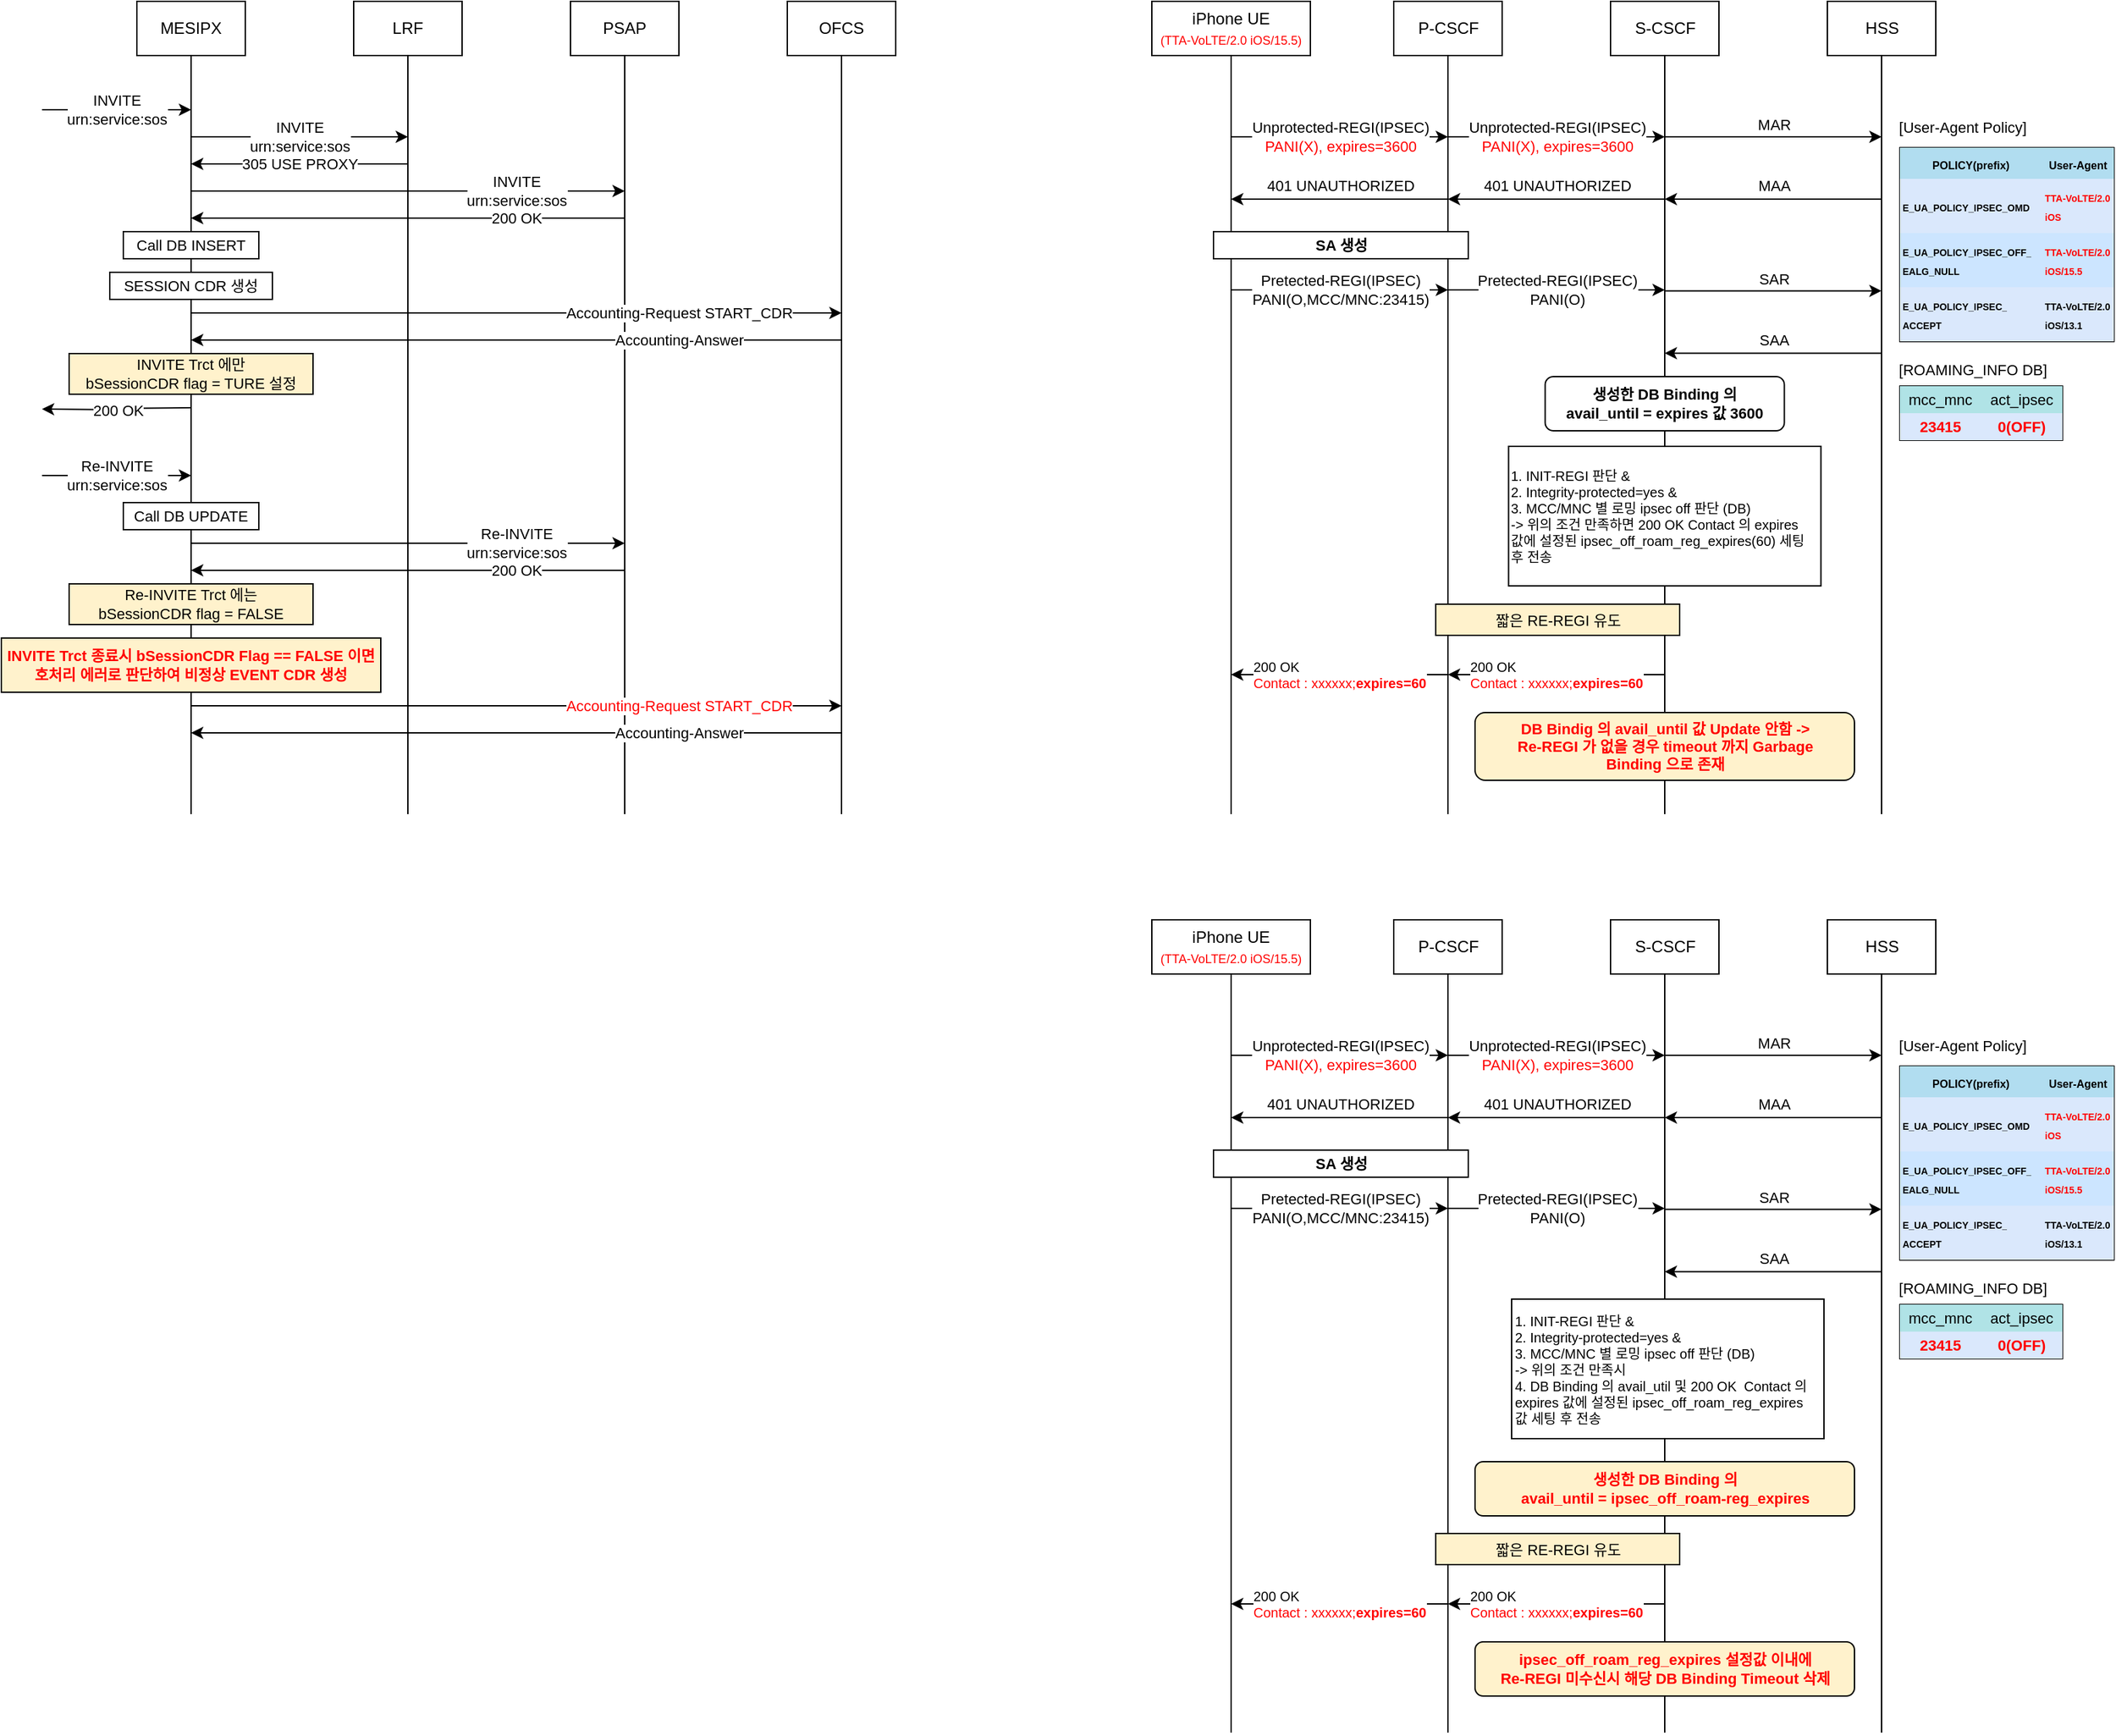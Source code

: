 <mxfile version="24.8.4">
  <diagram name="페이지-1" id="HsaKV4gtXQu6MExX4XXO">
    <mxGraphModel dx="1338" dy="714" grid="0" gridSize="10" guides="1" tooltips="1" connect="1" arrows="1" fold="1" page="1" pageScale="1" pageWidth="827" pageHeight="1169" math="0" shadow="0">
      <root>
        <mxCell id="0" />
        <mxCell id="1" parent="0" />
        <mxCell id="0cJVXcnjKd404yUIvlML-6" style="edgeStyle=orthogonalEdgeStyle;rounded=0;orthogonalLoop=1;jettySize=auto;html=1;exitX=0.5;exitY=1;exitDx=0;exitDy=0;endArrow=none;endFill=0;" parent="1" source="0cJVXcnjKd404yUIvlML-1" edge="1">
          <mxGeometry relative="1" as="geometry">
            <mxPoint x="180" y="680" as="targetPoint" />
          </mxGeometry>
        </mxCell>
        <mxCell id="0cJVXcnjKd404yUIvlML-1" value="MESIPX" style="rounded=0;whiteSpace=wrap;html=1;" parent="1" vertex="1">
          <mxGeometry x="140" y="80" width="80" height="40" as="geometry" />
        </mxCell>
        <mxCell id="0cJVXcnjKd404yUIvlML-2" value="LRF" style="rounded=0;whiteSpace=wrap;html=1;" parent="1" vertex="1">
          <mxGeometry x="300" y="80" width="80" height="40" as="geometry" />
        </mxCell>
        <mxCell id="0cJVXcnjKd404yUIvlML-3" value="PSAP" style="rounded=0;whiteSpace=wrap;html=1;" parent="1" vertex="1">
          <mxGeometry x="460" y="80" width="80" height="40" as="geometry" />
        </mxCell>
        <mxCell id="0cJVXcnjKd404yUIvlML-5" value="OFCS" style="rounded=0;whiteSpace=wrap;html=1;" parent="1" vertex="1">
          <mxGeometry x="620" y="80" width="80" height="40" as="geometry" />
        </mxCell>
        <mxCell id="0cJVXcnjKd404yUIvlML-7" style="edgeStyle=orthogonalEdgeStyle;rounded=0;orthogonalLoop=1;jettySize=auto;html=1;endArrow=none;endFill=0;exitX=0.5;exitY=1;exitDx=0;exitDy=0;" parent="1" source="0cJVXcnjKd404yUIvlML-2" edge="1">
          <mxGeometry relative="1" as="geometry">
            <mxPoint x="340" y="680" as="targetPoint" />
            <mxPoint x="330" y="200" as="sourcePoint" />
          </mxGeometry>
        </mxCell>
        <mxCell id="0cJVXcnjKd404yUIvlML-8" style="edgeStyle=orthogonalEdgeStyle;rounded=0;orthogonalLoop=1;jettySize=auto;html=1;endArrow=none;endFill=0;exitX=0.5;exitY=1;exitDx=0;exitDy=0;" parent="1" source="0cJVXcnjKd404yUIvlML-3" edge="1">
          <mxGeometry relative="1" as="geometry">
            <mxPoint x="500" y="680" as="targetPoint" />
            <mxPoint x="500" y="150" as="sourcePoint" />
          </mxGeometry>
        </mxCell>
        <mxCell id="0cJVXcnjKd404yUIvlML-9" style="edgeStyle=orthogonalEdgeStyle;rounded=0;orthogonalLoop=1;jettySize=auto;html=1;endArrow=none;endFill=0;exitX=0.5;exitY=1;exitDx=0;exitDy=0;" parent="1" source="0cJVXcnjKd404yUIvlML-5" edge="1">
          <mxGeometry relative="1" as="geometry">
            <mxPoint x="660" y="680" as="targetPoint" />
            <mxPoint x="650" y="180" as="sourcePoint" />
          </mxGeometry>
        </mxCell>
        <mxCell id="0cJVXcnjKd404yUIvlML-10" value="INVITE&lt;div&gt;urn:service:sos&lt;/div&gt;" style="endArrow=classic;html=1;rounded=0;strokeColor=default;align=center;verticalAlign=middle;fontFamily=Helvetica;fontSize=11;fontColor=default;labelBackgroundColor=default;edgeStyle=orthogonalEdgeStyle;" parent="1" edge="1">
          <mxGeometry width="50" height="50" relative="1" as="geometry">
            <mxPoint x="70" y="160" as="sourcePoint" />
            <mxPoint x="180" y="160" as="targetPoint" />
          </mxGeometry>
        </mxCell>
        <mxCell id="0cJVXcnjKd404yUIvlML-11" value="INVITE&lt;div&gt;urn:service:sos&lt;/div&gt;" style="endArrow=classic;html=1;rounded=0;strokeColor=default;align=center;verticalAlign=middle;fontFamily=Helvetica;fontSize=11;fontColor=default;labelBackgroundColor=default;edgeStyle=orthogonalEdgeStyle;" parent="1" edge="1">
          <mxGeometry width="50" height="50" relative="1" as="geometry">
            <mxPoint x="180" y="180" as="sourcePoint" />
            <mxPoint x="340" y="180" as="targetPoint" />
          </mxGeometry>
        </mxCell>
        <mxCell id="0cJVXcnjKd404yUIvlML-12" value="305 USE PROXY" style="endArrow=classic;html=1;rounded=0;strokeColor=default;align=center;verticalAlign=middle;fontFamily=Helvetica;fontSize=11;fontColor=default;labelBackgroundColor=default;edgeStyle=orthogonalEdgeStyle;" parent="1" edge="1">
          <mxGeometry width="50" height="50" relative="1" as="geometry">
            <mxPoint x="340" y="200" as="sourcePoint" />
            <mxPoint x="180" y="200" as="targetPoint" />
          </mxGeometry>
        </mxCell>
        <mxCell id="0cJVXcnjKd404yUIvlML-13" value="INVITE&lt;div&gt;urn:service:sos&lt;/div&gt;" style="endArrow=classic;html=1;rounded=0;strokeColor=default;align=center;verticalAlign=middle;fontFamily=Helvetica;fontSize=11;fontColor=default;labelBackgroundColor=default;edgeStyle=orthogonalEdgeStyle;" parent="1" edge="1">
          <mxGeometry x="0.5" width="50" height="50" relative="1" as="geometry">
            <mxPoint x="180" y="220" as="sourcePoint" />
            <mxPoint x="500" y="220" as="targetPoint" />
            <mxPoint as="offset" />
          </mxGeometry>
        </mxCell>
        <mxCell id="0cJVXcnjKd404yUIvlML-14" value="200 OK" style="endArrow=classic;html=1;rounded=0;strokeColor=default;align=center;verticalAlign=middle;fontFamily=Helvetica;fontSize=11;fontColor=default;labelBackgroundColor=default;edgeStyle=orthogonalEdgeStyle;" parent="1" edge="1">
          <mxGeometry x="-0.5" width="50" height="50" relative="1" as="geometry">
            <mxPoint x="500" y="240" as="sourcePoint" />
            <mxPoint x="180" y="240" as="targetPoint" />
            <mxPoint as="offset" />
          </mxGeometry>
        </mxCell>
        <mxCell id="0cJVXcnjKd404yUIvlML-15" value="Call DB INSERT" style="rounded=0;whiteSpace=wrap;html=1;fontFamily=Helvetica;fontSize=11;fontColor=default;labelBackgroundColor=default;" parent="1" vertex="1">
          <mxGeometry x="130" y="250" width="100" height="20" as="geometry" />
        </mxCell>
        <mxCell id="0cJVXcnjKd404yUIvlML-16" value="SESSION CDR 생성" style="rounded=0;whiteSpace=wrap;html=1;fontFamily=Helvetica;fontSize=11;fontColor=default;labelBackgroundColor=default;" parent="1" vertex="1">
          <mxGeometry x="120" y="280" width="120" height="20" as="geometry" />
        </mxCell>
        <mxCell id="0cJVXcnjKd404yUIvlML-17" value="Accounting-Request START_CDR" style="endArrow=classic;html=1;rounded=0;strokeColor=default;align=center;verticalAlign=middle;fontFamily=Helvetica;fontSize=11;fontColor=default;labelBackgroundColor=default;edgeStyle=orthogonalEdgeStyle;" parent="1" edge="1">
          <mxGeometry x="0.5" width="50" height="50" relative="1" as="geometry">
            <mxPoint x="180" y="310" as="sourcePoint" />
            <mxPoint x="660" y="310" as="targetPoint" />
            <mxPoint as="offset" />
          </mxGeometry>
        </mxCell>
        <mxCell id="0cJVXcnjKd404yUIvlML-18" value="Accounting-Answer" style="endArrow=classic;html=1;rounded=0;strokeColor=default;align=center;verticalAlign=middle;fontFamily=Helvetica;fontSize=11;fontColor=default;labelBackgroundColor=default;edgeStyle=orthogonalEdgeStyle;" parent="1" edge="1">
          <mxGeometry x="-0.5" width="50" height="50" relative="1" as="geometry">
            <mxPoint x="660" y="330" as="sourcePoint" />
            <mxPoint x="180" y="330" as="targetPoint" />
            <mxPoint as="offset" />
          </mxGeometry>
        </mxCell>
        <mxCell id="0cJVXcnjKd404yUIvlML-19" value="&lt;div&gt;INVITE Trct 에만&lt;/div&gt;&lt;div&gt;bSessionCDR flag = TURE 설정&lt;/div&gt;" style="rounded=0;whiteSpace=wrap;html=1;fontFamily=Helvetica;fontSize=11;labelBackgroundColor=#FFF2CC;fillColor=#fff2cc;strokeColor=default;" parent="1" vertex="1">
          <mxGeometry x="90" y="340" width="180" height="30" as="geometry" />
        </mxCell>
        <mxCell id="0cJVXcnjKd404yUIvlML-20" value="200 OK" style="endArrow=classic;html=1;rounded=0;strokeColor=default;align=center;verticalAlign=middle;fontFamily=Helvetica;fontSize=11;fontColor=default;labelBackgroundColor=default;edgeStyle=orthogonalEdgeStyle;" parent="1" edge="1">
          <mxGeometry width="50" height="50" relative="1" as="geometry">
            <mxPoint x="180" y="380" as="sourcePoint" />
            <mxPoint x="70" y="381" as="targetPoint" />
          </mxGeometry>
        </mxCell>
        <mxCell id="0cJVXcnjKd404yUIvlML-21" value="Re-INVITE&lt;div&gt;urn:service:sos&lt;/div&gt;" style="endArrow=classic;html=1;rounded=0;strokeColor=default;align=center;verticalAlign=middle;fontFamily=Helvetica;fontSize=11;fontColor=default;labelBackgroundColor=default;edgeStyle=orthogonalEdgeStyle;" parent="1" edge="1">
          <mxGeometry width="50" height="50" relative="1" as="geometry">
            <mxPoint x="70" y="430" as="sourcePoint" />
            <mxPoint x="180" y="430" as="targetPoint" />
          </mxGeometry>
        </mxCell>
        <mxCell id="0cJVXcnjKd404yUIvlML-24" value="Re-INVITE&lt;div&gt;urn:service:sos&lt;/div&gt;" style="endArrow=classic;html=1;rounded=0;strokeColor=default;align=center;verticalAlign=middle;fontFamily=Helvetica;fontSize=11;fontColor=default;labelBackgroundColor=default;edgeStyle=orthogonalEdgeStyle;" parent="1" edge="1">
          <mxGeometry x="0.5" width="50" height="50" relative="1" as="geometry">
            <mxPoint x="180" y="480" as="sourcePoint" />
            <mxPoint x="500" y="480" as="targetPoint" />
            <mxPoint as="offset" />
          </mxGeometry>
        </mxCell>
        <mxCell id="0cJVXcnjKd404yUIvlML-25" value="200 OK" style="endArrow=classic;html=1;rounded=0;strokeColor=default;align=center;verticalAlign=middle;fontFamily=Helvetica;fontSize=11;fontColor=default;labelBackgroundColor=default;edgeStyle=orthogonalEdgeStyle;" parent="1" edge="1">
          <mxGeometry x="-0.5" width="50" height="50" relative="1" as="geometry">
            <mxPoint x="500" y="500" as="sourcePoint" />
            <mxPoint x="180" y="500" as="targetPoint" />
            <mxPoint as="offset" />
          </mxGeometry>
        </mxCell>
        <mxCell id="0cJVXcnjKd404yUIvlML-26" value="Call DB UPDATE" style="rounded=0;whiteSpace=wrap;html=1;fontFamily=Helvetica;fontSize=11;fontColor=default;labelBackgroundColor=default;" parent="1" vertex="1">
          <mxGeometry x="130" y="450" width="100" height="20" as="geometry" />
        </mxCell>
        <mxCell id="0cJVXcnjKd404yUIvlML-30" value="Re-INVITE Trct 에는&lt;div&gt;bSessionCDR flag = FALSE&lt;/div&gt;" style="rounded=0;whiteSpace=wrap;html=1;fontFamily=Helvetica;fontSize=11;labelBackgroundColor=#FFF2CC;fillColor=#fff2cc;strokeColor=default;" parent="1" vertex="1">
          <mxGeometry x="90" y="510" width="180" height="30" as="geometry" />
        </mxCell>
        <mxCell id="0cJVXcnjKd404yUIvlML-32" value="&lt;font color=&quot;#ff0000&quot;&gt;&lt;b&gt;INVITE Trct 종료시 bSessionCDR Flag == FALSE 이면&lt;/b&gt;&lt;/font&gt;&lt;div&gt;&lt;font color=&quot;#ff0000&quot;&gt;&lt;b&gt;호처리 에러로 판단하여 비정상 EVENT CDR 생성&lt;/b&gt;&lt;/font&gt;&lt;/div&gt;" style="rounded=0;whiteSpace=wrap;html=1;fontFamily=Helvetica;fontSize=11;labelBackgroundColor=#FFF2CC;fillColor=#fff2cc;strokeColor=default;" parent="1" vertex="1">
          <mxGeometry x="40" y="550" width="280" height="40" as="geometry" />
        </mxCell>
        <mxCell id="0cJVXcnjKd404yUIvlML-33" value="&lt;font color=&quot;#ff0000&quot;&gt;Accounting-Request START_CDR&lt;/font&gt;" style="endArrow=classic;html=1;rounded=0;strokeColor=default;align=center;verticalAlign=middle;fontFamily=Helvetica;fontSize=11;fontColor=default;labelBackgroundColor=default;edgeStyle=orthogonalEdgeStyle;" parent="1" edge="1">
          <mxGeometry x="0.5" width="50" height="50" relative="1" as="geometry">
            <mxPoint x="180" y="600" as="sourcePoint" />
            <mxPoint x="660" y="600" as="targetPoint" />
            <mxPoint as="offset" />
          </mxGeometry>
        </mxCell>
        <mxCell id="0cJVXcnjKd404yUIvlML-34" value="Accounting-Answer" style="endArrow=classic;html=1;rounded=0;strokeColor=default;align=center;verticalAlign=middle;fontFamily=Helvetica;fontSize=11;fontColor=default;labelBackgroundColor=default;edgeStyle=orthogonalEdgeStyle;" parent="1" edge="1">
          <mxGeometry x="-0.5" width="50" height="50" relative="1" as="geometry">
            <mxPoint x="660" y="620" as="sourcePoint" />
            <mxPoint x="180" y="620" as="targetPoint" />
            <mxPoint as="offset" />
          </mxGeometry>
        </mxCell>
        <mxCell id="fr2JG_WPuw4Xb1J1Nvzu-1" style="edgeStyle=orthogonalEdgeStyle;rounded=0;orthogonalLoop=1;jettySize=auto;html=1;exitX=0.5;exitY=1;exitDx=0;exitDy=0;endArrow=none;endFill=0;" edge="1" parent="1" source="fr2JG_WPuw4Xb1J1Nvzu-2">
          <mxGeometry relative="1" as="geometry">
            <mxPoint x="947.5" y="680" as="targetPoint" />
          </mxGeometry>
        </mxCell>
        <mxCell id="fr2JG_WPuw4Xb1J1Nvzu-2" value="iPhone UE&lt;div&gt;&lt;font color=&quot;#ff0000&quot; style=&quot;font-size: 9px;&quot;&gt;(TTA-VoLTE/2.0 iOS/15.5)&lt;/font&gt;&lt;/div&gt;" style="rounded=0;whiteSpace=wrap;html=1;" vertex="1" parent="1">
          <mxGeometry x="889" y="80" width="117" height="40" as="geometry" />
        </mxCell>
        <mxCell id="fr2JG_WPuw4Xb1J1Nvzu-3" value="P-CSCF" style="rounded=0;whiteSpace=wrap;html=1;" vertex="1" parent="1">
          <mxGeometry x="1067.5" y="80" width="80" height="40" as="geometry" />
        </mxCell>
        <mxCell id="fr2JG_WPuw4Xb1J1Nvzu-5" value="HSS" style="rounded=0;whiteSpace=wrap;html=1;" vertex="1" parent="1">
          <mxGeometry x="1387.5" y="80" width="80" height="40" as="geometry" />
        </mxCell>
        <mxCell id="fr2JG_WPuw4Xb1J1Nvzu-6" style="edgeStyle=orthogonalEdgeStyle;rounded=0;orthogonalLoop=1;jettySize=auto;html=1;endArrow=none;endFill=0;exitX=0.5;exitY=1;exitDx=0;exitDy=0;" edge="1" parent="1" source="fr2JG_WPuw4Xb1J1Nvzu-3">
          <mxGeometry relative="1" as="geometry">
            <mxPoint x="1107.5" y="680" as="targetPoint" />
            <mxPoint x="1097.5" y="200" as="sourcePoint" />
          </mxGeometry>
        </mxCell>
        <mxCell id="fr2JG_WPuw4Xb1J1Nvzu-7" style="edgeStyle=orthogonalEdgeStyle;rounded=0;orthogonalLoop=1;jettySize=auto;html=1;endArrow=none;endFill=0;exitX=0.5;exitY=1;exitDx=0;exitDy=0;" edge="1" parent="1" source="fr2JG_WPuw4Xb1J1Nvzu-140">
          <mxGeometry relative="1" as="geometry">
            <mxPoint x="1267.5" y="680" as="targetPoint" />
            <mxPoint x="1267.5" y="120" as="sourcePoint" />
          </mxGeometry>
        </mxCell>
        <mxCell id="fr2JG_WPuw4Xb1J1Nvzu-8" style="edgeStyle=orthogonalEdgeStyle;rounded=0;orthogonalLoop=1;jettySize=auto;html=1;endArrow=none;endFill=0;exitX=0.5;exitY=1;exitDx=0;exitDy=0;" edge="1" parent="1" source="fr2JG_WPuw4Xb1J1Nvzu-5">
          <mxGeometry relative="1" as="geometry">
            <mxPoint x="1427.5" y="680" as="targetPoint" />
            <mxPoint x="1417.5" y="180" as="sourcePoint" />
          </mxGeometry>
        </mxCell>
        <mxCell id="fr2JG_WPuw4Xb1J1Nvzu-191" value="" style="edgeLabel;html=1;align=center;verticalAlign=middle;resizable=0;points=[];rounded=0;strokeColor=default;fontFamily=Helvetica;fontSize=11;fontColor=default;labelBackgroundColor=#FFF2CC;fillColor=#fff2cc;" vertex="1" connectable="0" parent="fr2JG_WPuw4Xb1J1Nvzu-8">
          <mxGeometry x="0.87" relative="1" as="geometry">
            <mxPoint as="offset" />
          </mxGeometry>
        </mxCell>
        <mxCell id="fr2JG_WPuw4Xb1J1Nvzu-10" value="Unprotected-REGI(IPSEC)&lt;div&gt;&lt;font color=&quot;#ff0000&quot;&gt;PANI(X), expires=3600&lt;/font&gt;&lt;/div&gt;" style="endArrow=classic;html=1;rounded=0;strokeColor=default;align=center;verticalAlign=middle;fontFamily=Helvetica;fontSize=11;fontColor=default;labelBackgroundColor=default;edgeStyle=orthogonalEdgeStyle;" edge="1" parent="1">
          <mxGeometry width="50" height="50" relative="1" as="geometry">
            <mxPoint x="947.5" y="180" as="sourcePoint" />
            <mxPoint x="1107.5" y="180" as="targetPoint" />
          </mxGeometry>
        </mxCell>
        <mxCell id="fr2JG_WPuw4Xb1J1Nvzu-14" value="&lt;b&gt;SA 생성&lt;/b&gt;" style="rounded=0;whiteSpace=wrap;html=1;fontFamily=Helvetica;fontSize=11;fontColor=default;labelBackgroundColor=default;" vertex="1" parent="1">
          <mxGeometry x="934.5" y="250" width="188" height="20" as="geometry" />
        </mxCell>
        <mxCell id="fr2JG_WPuw4Xb1J1Nvzu-23" value="&lt;font style=&quot;font-size: 10px;&quot;&gt;1. INIT-REGI 판단 &amp;amp;&lt;/font&gt;&lt;div style=&quot;font-size: 10px;&quot;&gt;&lt;font style=&quot;font-size: 10px;&quot;&gt;2. Integrity-protected=yes &amp;amp;&lt;/font&gt;&lt;/div&gt;&lt;div style=&quot;font-size: 10px;&quot;&gt;&lt;font style=&quot;font-size: 10px;&quot;&gt;3. MCC/MNC 별 로밍 ipsec off 판단 (DB)&lt;br&gt;-&amp;gt; 위의 조건 만족하면 200 OK Contact 의 expires &lt;br&gt;값에 설정된 ipsec_off_roam_reg_expires(60) 세팅&lt;br&gt;후 전송&lt;/font&gt;&lt;/div&gt;" style="rounded=0;whiteSpace=wrap;html=1;fontFamily=Helvetica;fontSize=11;fontColor=default;labelBackgroundColor=default;align=left;" vertex="1" parent="1">
          <mxGeometry x="1152.25" y="408.5" width="230.5" height="103" as="geometry" />
        </mxCell>
        <mxCell id="fr2JG_WPuw4Xb1J1Nvzu-24" value="짧은 RE-REGI 유도" style="rounded=0;whiteSpace=wrap;html=1;fontFamily=Helvetica;fontSize=11;labelBackgroundColor=#FFF2CC;fillColor=#fff2cc;strokeColor=default;" vertex="1" parent="1">
          <mxGeometry x="1098.5" y="525" width="180" height="23" as="geometry" />
        </mxCell>
        <mxCell id="fr2JG_WPuw4Xb1J1Nvzu-28" value="Unprotected-REGI(IPSEC)&lt;div&gt;&lt;font color=&quot;#ff0000&quot;&gt;PANI(X), expires=3600&lt;/font&gt;&lt;/div&gt;" style="endArrow=classic;html=1;rounded=0;strokeColor=default;align=center;verticalAlign=middle;fontFamily=Helvetica;fontSize=11;fontColor=default;labelBackgroundColor=default;edgeStyle=orthogonalEdgeStyle;" edge="1" parent="1">
          <mxGeometry width="50" height="50" relative="1" as="geometry">
            <mxPoint x="1107.5" y="180" as="sourcePoint" />
            <mxPoint x="1267.5" y="180" as="targetPoint" />
          </mxGeometry>
        </mxCell>
        <mxCell id="fr2JG_WPuw4Xb1J1Nvzu-29" value="MAR" style="endArrow=classic;html=1;rounded=0;strokeColor=default;align=center;verticalAlign=middle;fontFamily=Helvetica;fontSize=11;fontColor=default;labelBackgroundColor=default;edgeStyle=orthogonalEdgeStyle;" edge="1" parent="1">
          <mxGeometry y="9" width="50" height="50" relative="1" as="geometry">
            <mxPoint x="1267.5" y="180" as="sourcePoint" />
            <mxPoint x="1427.5" y="180" as="targetPoint" />
            <mxPoint as="offset" />
          </mxGeometry>
        </mxCell>
        <mxCell id="fr2JG_WPuw4Xb1J1Nvzu-30" value="MAA" style="endArrow=classic;html=1;rounded=0;strokeColor=default;align=center;verticalAlign=middle;fontFamily=Helvetica;fontSize=11;fontColor=default;labelBackgroundColor=default;edgeStyle=orthogonalEdgeStyle;" edge="1" parent="1">
          <mxGeometry y="-10" width="50" height="50" relative="1" as="geometry">
            <mxPoint x="1427.5" y="226" as="sourcePoint" />
            <mxPoint x="1267.5" y="226" as="targetPoint" />
            <mxPoint as="offset" />
          </mxGeometry>
        </mxCell>
        <mxCell id="fr2JG_WPuw4Xb1J1Nvzu-31" value="401 UNAUTHORIZED" style="endArrow=classic;html=1;rounded=0;strokeColor=default;align=center;verticalAlign=middle;fontFamily=Helvetica;fontSize=11;fontColor=default;labelBackgroundColor=default;edgeStyle=orthogonalEdgeStyle;" edge="1" parent="1">
          <mxGeometry y="-10" width="50" height="50" relative="1" as="geometry">
            <mxPoint x="1267.5" y="226" as="sourcePoint" />
            <mxPoint x="1107.5" y="226" as="targetPoint" />
            <mxPoint as="offset" />
          </mxGeometry>
        </mxCell>
        <mxCell id="fr2JG_WPuw4Xb1J1Nvzu-32" value="401 UNAUTHORIZED" style="endArrow=classic;html=1;rounded=0;strokeColor=default;align=center;verticalAlign=middle;fontFamily=Helvetica;fontSize=11;fontColor=default;labelBackgroundColor=default;edgeStyle=orthogonalEdgeStyle;" edge="1" parent="1">
          <mxGeometry y="-10" width="50" height="50" relative="1" as="geometry">
            <mxPoint x="1107.5" y="226" as="sourcePoint" />
            <mxPoint x="947.5" y="226" as="targetPoint" />
            <mxPoint as="offset" />
          </mxGeometry>
        </mxCell>
        <mxCell id="fr2JG_WPuw4Xb1J1Nvzu-34" value="Pretected-REGI(IPSEC)&lt;div&gt;PANI(O,MCC/MNC:23415)&lt;/div&gt;" style="endArrow=classic;html=1;rounded=0;strokeColor=default;align=center;verticalAlign=middle;fontFamily=Helvetica;fontSize=11;fontColor=default;labelBackgroundColor=default;edgeStyle=orthogonalEdgeStyle;" edge="1" parent="1">
          <mxGeometry width="50" height="50" relative="1" as="geometry">
            <mxPoint x="947.5" y="293" as="sourcePoint" />
            <mxPoint x="1107.5" y="293" as="targetPoint" />
          </mxGeometry>
        </mxCell>
        <mxCell id="fr2JG_WPuw4Xb1J1Nvzu-35" value="Pretected-REGI(IPSEC)&lt;div&gt;PANI(O)&lt;/div&gt;" style="endArrow=classic;html=1;rounded=0;strokeColor=default;align=center;verticalAlign=middle;fontFamily=Helvetica;fontSize=11;fontColor=default;labelBackgroundColor=default;edgeStyle=orthogonalEdgeStyle;" edge="1" parent="1">
          <mxGeometry width="50" height="50" relative="1" as="geometry">
            <mxPoint x="1107.5" y="293" as="sourcePoint" />
            <mxPoint x="1267.5" y="293" as="targetPoint" />
          </mxGeometry>
        </mxCell>
        <mxCell id="fr2JG_WPuw4Xb1J1Nvzu-36" value="SAR" style="endArrow=classic;html=1;rounded=0;strokeColor=default;align=center;verticalAlign=middle;fontFamily=Helvetica;fontSize=11;fontColor=default;labelBackgroundColor=default;edgeStyle=orthogonalEdgeStyle;" edge="1" parent="1">
          <mxGeometry y="9" width="50" height="50" relative="1" as="geometry">
            <mxPoint x="1267.5" y="293.74" as="sourcePoint" />
            <mxPoint x="1427.5" y="293.74" as="targetPoint" />
            <mxPoint as="offset" />
          </mxGeometry>
        </mxCell>
        <mxCell id="fr2JG_WPuw4Xb1J1Nvzu-37" value="SAA" style="endArrow=classic;html=1;rounded=0;strokeColor=default;align=center;verticalAlign=middle;fontFamily=Helvetica;fontSize=11;fontColor=default;labelBackgroundColor=default;edgeStyle=orthogonalEdgeStyle;" edge="1" parent="1">
          <mxGeometry y="-10" width="50" height="50" relative="1" as="geometry">
            <mxPoint x="1427.5" y="339.74" as="sourcePoint" />
            <mxPoint x="1267.5" y="339.74" as="targetPoint" />
            <mxPoint as="offset" />
          </mxGeometry>
        </mxCell>
        <mxCell id="fr2JG_WPuw4Xb1J1Nvzu-38" value="&lt;font style=&quot;font-size: 10px;&quot;&gt;200 OK&lt;/font&gt;&lt;div style=&quot;font-size: 10px;&quot;&gt;&lt;font style=&quot;font-size: 10px;&quot; color=&quot;#ff0000&quot;&gt;Contact : xxxxxx;&lt;b style=&quot;&quot;&gt;expires=60&lt;/b&gt;&lt;/font&gt;&lt;/div&gt;" style="endArrow=classic;html=1;rounded=0;strokeColor=default;align=left;verticalAlign=middle;fontFamily=Helvetica;fontSize=11;fontColor=default;labelBackgroundColor=default;edgeStyle=orthogonalEdgeStyle;" edge="1" parent="1">
          <mxGeometry x="0.828" width="50" height="50" relative="1" as="geometry">
            <mxPoint x="1267.5" y="577" as="sourcePoint" />
            <mxPoint x="1107.5" y="577" as="targetPoint" />
            <mxPoint as="offset" />
          </mxGeometry>
        </mxCell>
        <mxCell id="fr2JG_WPuw4Xb1J1Nvzu-39" value="&lt;font style=&quot;font-size: 10px;&quot;&gt;200 OK&lt;/font&gt;&lt;div style=&quot;font-size: 10px;&quot;&gt;&lt;font style=&quot;font-size: 10px;&quot; color=&quot;#ff0000&quot;&gt;Contact : xxxxxx;&lt;b style=&quot;&quot;&gt;expires=60&lt;/b&gt;&lt;/font&gt;&lt;/div&gt;" style="endArrow=classic;html=1;rounded=0;strokeColor=default;align=left;verticalAlign=middle;fontFamily=Helvetica;fontSize=11;fontColor=default;labelBackgroundColor=default;edgeStyle=orthogonalEdgeStyle;" edge="1" parent="1">
          <mxGeometry x="0.828" width="50" height="50" relative="1" as="geometry">
            <mxPoint x="1107.5" y="577" as="sourcePoint" />
            <mxPoint x="947.5" y="577" as="targetPoint" />
            <mxPoint as="offset" />
          </mxGeometry>
        </mxCell>
        <mxCell id="fr2JG_WPuw4Xb1J1Nvzu-40" value="&lt;font color=&quot;#ff0000&quot;&gt;&lt;b&gt;DB Bindig 의 avail_until 값 Update 안함 -&amp;gt;&lt;br&gt;&lt;/b&gt;&lt;/font&gt;&lt;div&gt;&lt;div&gt;&lt;font color=&quot;#ff0000&quot;&gt;&lt;b&gt;Re-REGI 가 없을 경우 timeout 까지 Garbage &lt;br&gt;Binding 으로 존재&lt;/b&gt;&lt;/font&gt;&lt;/div&gt;&lt;/div&gt;" style="rounded=1;whiteSpace=wrap;html=1;fontFamily=Helvetica;fontSize=11;labelBackgroundColor=#FFF2CC;fillColor=#fff2cc;strokeColor=default;" vertex="1" parent="1">
          <mxGeometry x="1127.5" y="605" width="280" height="50" as="geometry" />
        </mxCell>
        <mxCell id="fr2JG_WPuw4Xb1J1Nvzu-51" value="" style="shape=table;startSize=0;container=1;collapsible=0;childLayout=tableLayout;rounded=0;strokeColor=default;align=center;verticalAlign=middle;fontFamily=Helvetica;fontSize=11;fontColor=default;labelBackgroundColor=#FFF2CC;fillColor=#FFFFFF;" vertex="1" parent="1">
          <mxGeometry x="1441" y="188" width="158" height="143.1" as="geometry" />
        </mxCell>
        <mxCell id="fr2JG_WPuw4Xb1J1Nvzu-52" value="" style="shape=tableRow;horizontal=0;startSize=0;swimlaneHead=0;swimlaneBody=0;strokeColor=inherit;top=0;left=0;bottom=0;right=0;collapsible=0;dropTarget=0;fillColor=none;points=[[0,0.5],[1,0.5]];portConstraint=eastwest;rounded=0;align=center;verticalAlign=middle;fontFamily=Helvetica;fontSize=11;fontColor=default;labelBackgroundColor=#FFF2CC;" vertex="1" parent="fr2JG_WPuw4Xb1J1Nvzu-51">
          <mxGeometry width="158" height="23" as="geometry" />
        </mxCell>
        <mxCell id="fr2JG_WPuw4Xb1J1Nvzu-53" value="&lt;font style=&quot;font-size: 8px;&quot;&gt;&lt;b&gt;POLICY(prefix)&lt;/b&gt;&lt;/font&gt;" style="shape=partialRectangle;html=1;whiteSpace=wrap;connectable=0;strokeColor=#10739e;overflow=hidden;fillColor=#b1ddf0;top=0;left=0;bottom=0;right=0;pointerEvents=1;rounded=0;align=center;verticalAlign=middle;fontFamily=Helvetica;fontSize=11;labelBackgroundColor=none;" vertex="1" parent="fr2JG_WPuw4Xb1J1Nvzu-52">
          <mxGeometry width="105" height="23" as="geometry">
            <mxRectangle width="105" height="23" as="alternateBounds" />
          </mxGeometry>
        </mxCell>
        <mxCell id="fr2JG_WPuw4Xb1J1Nvzu-54" value="&lt;font style=&quot;font-size: 8px;&quot;&gt;&lt;b&gt;User-Agent&lt;/b&gt;&lt;/font&gt;" style="shape=partialRectangle;html=1;whiteSpace=wrap;connectable=0;strokeColor=#10739e;overflow=hidden;fillColor=#b1ddf0;top=0;left=0;bottom=0;right=0;pointerEvents=1;rounded=0;align=center;verticalAlign=middle;fontFamily=Helvetica;fontSize=11;labelBackgroundColor=none;" vertex="1" parent="fr2JG_WPuw4Xb1J1Nvzu-52">
          <mxGeometry x="105" width="53" height="23" as="geometry">
            <mxRectangle width="53" height="23" as="alternateBounds" />
          </mxGeometry>
        </mxCell>
        <mxCell id="fr2JG_WPuw4Xb1J1Nvzu-55" value="" style="shape=tableRow;horizontal=0;startSize=0;swimlaneHead=0;swimlaneBody=0;strokeColor=inherit;top=0;left=0;bottom=0;right=0;collapsible=0;dropTarget=0;fillColor=none;points=[[0,0.5],[1,0.5]];portConstraint=eastwest;rounded=0;align=center;verticalAlign=middle;fontFamily=Helvetica;fontSize=11;fontColor=default;labelBackgroundColor=#FFF2CC;" vertex="1" parent="fr2JG_WPuw4Xb1J1Nvzu-51">
          <mxGeometry y="23" width="158" height="40" as="geometry" />
        </mxCell>
        <mxCell id="fr2JG_WPuw4Xb1J1Nvzu-56" value="&lt;font size=&quot;1&quot; style=&quot;&quot;&gt;&lt;b style=&quot;font-size: 7px;&quot;&gt;E_UA_POLICY_IPSEC_OMD&lt;/b&gt;&lt;/font&gt;" style="shape=partialRectangle;html=1;whiteSpace=wrap;connectable=0;strokeColor=#000000;overflow=hidden;fillColor=#dae8fc;top=0;left=0;bottom=0;right=0;pointerEvents=1;rounded=0;align=left;verticalAlign=middle;fontFamily=Helvetica;fontSize=11;labelBackgroundColor=none;" vertex="1" parent="fr2JG_WPuw4Xb1J1Nvzu-55">
          <mxGeometry width="105" height="40" as="geometry">
            <mxRectangle width="105" height="40" as="alternateBounds" />
          </mxGeometry>
        </mxCell>
        <mxCell id="fr2JG_WPuw4Xb1J1Nvzu-57" value="&lt;font size=&quot;1&quot; style=&quot;&quot; color=&quot;#ff0000&quot;&gt;&lt;b style=&quot;font-size: 7px;&quot;&gt;TTA-VoLTE/2.0 iOS&lt;/b&gt;&lt;/font&gt;" style="shape=partialRectangle;html=1;whiteSpace=wrap;connectable=0;strokeColor=#000000;overflow=hidden;fillColor=#dae8fc;top=0;left=0;bottom=0;right=0;pointerEvents=1;rounded=0;align=left;verticalAlign=middle;fontFamily=Helvetica;fontSize=11;labelBackgroundColor=none;" vertex="1" parent="fr2JG_WPuw4Xb1J1Nvzu-55">
          <mxGeometry x="105" width="53" height="40" as="geometry">
            <mxRectangle width="53" height="40" as="alternateBounds" />
          </mxGeometry>
        </mxCell>
        <mxCell id="fr2JG_WPuw4Xb1J1Nvzu-58" value="" style="shape=tableRow;horizontal=0;startSize=0;swimlaneHead=0;swimlaneBody=0;strokeColor=inherit;top=0;left=0;bottom=0;right=0;collapsible=0;dropTarget=0;fillColor=none;points=[[0,0.5],[1,0.5]];portConstraint=eastwest;rounded=0;align=center;verticalAlign=middle;fontFamily=Helvetica;fontSize=11;fontColor=default;labelBackgroundColor=#FFF2CC;" vertex="1" parent="fr2JG_WPuw4Xb1J1Nvzu-51">
          <mxGeometry y="63" width="158" height="40" as="geometry" />
        </mxCell>
        <mxCell id="fr2JG_WPuw4Xb1J1Nvzu-59" value="&lt;b style=&quot;font-size: 7px;&quot;&gt;&lt;font style=&quot;font-size: 7px;&quot;&gt;E_UA_POLICY_IPSEC_OFF_&lt;br&gt;&lt;/font&gt;&lt;span style=&quot;background-color: initial;&quot;&gt;EALG_NULL&lt;/span&gt;&lt;/b&gt;" style="shape=partialRectangle;html=1;connectable=0;strokeColor=#000000;overflow=hidden;fillColor=#CCE5FF;top=0;left=0;bottom=0;right=0;pointerEvents=1;rounded=0;align=left;verticalAlign=middle;fontFamily=Helvetica;fontSize=11;labelBackgroundColor=none;whiteSpace=wrap;" vertex="1" parent="fr2JG_WPuw4Xb1J1Nvzu-58">
          <mxGeometry width="105" height="40" as="geometry">
            <mxRectangle width="105" height="40" as="alternateBounds" />
          </mxGeometry>
        </mxCell>
        <mxCell id="fr2JG_WPuw4Xb1J1Nvzu-60" value="&lt;font size=&quot;1&quot; style=&quot;&quot; color=&quot;#ff0000&quot;&gt;&lt;b style=&quot;font-size: 7px;&quot;&gt;TTA-VoLTE/2.0 iOS/15.5&lt;/b&gt;&lt;/font&gt;" style="shape=partialRectangle;html=1;whiteSpace=wrap;connectable=0;strokeColor=default;overflow=hidden;fillColor=#CCE5FF;top=0;left=0;bottom=0;right=0;pointerEvents=1;rounded=0;align=left;verticalAlign=middle;fontFamily=Helvetica;fontSize=11;labelBackgroundColor=none;" vertex="1" parent="fr2JG_WPuw4Xb1J1Nvzu-58">
          <mxGeometry x="105" width="53" height="40" as="geometry">
            <mxRectangle width="53" height="40" as="alternateBounds" />
          </mxGeometry>
        </mxCell>
        <mxCell id="fr2JG_WPuw4Xb1J1Nvzu-61" value="" style="shape=tableRow;horizontal=0;startSize=0;swimlaneHead=0;swimlaneBody=0;strokeColor=inherit;top=0;left=0;bottom=0;right=0;collapsible=0;dropTarget=0;fillColor=none;points=[[0,0.5],[1,0.5]];portConstraint=eastwest;rounded=0;align=center;verticalAlign=middle;fontFamily=Helvetica;fontSize=11;fontColor=default;labelBackgroundColor=#FFF2CC;" vertex="1" parent="fr2JG_WPuw4Xb1J1Nvzu-51">
          <mxGeometry y="103" width="158" height="40" as="geometry" />
        </mxCell>
        <mxCell id="fr2JG_WPuw4Xb1J1Nvzu-62" value="&lt;font size=&quot;1&quot; style=&quot;&quot;&gt;&lt;b style=&quot;font-size: 7px;&quot;&gt;E_UA_POLICY_IPSEC_&lt;br&gt;ACCEPT&lt;/b&gt;&lt;/font&gt;" style="shape=partialRectangle;html=1;whiteSpace=wrap;connectable=0;strokeColor=#000000;overflow=hidden;fillColor=#dae8fc;top=0;left=0;bottom=0;right=0;pointerEvents=1;rounded=0;align=left;verticalAlign=middle;fontFamily=Helvetica;fontSize=11;labelBackgroundColor=none;" vertex="1" parent="fr2JG_WPuw4Xb1J1Nvzu-61">
          <mxGeometry width="105" height="40" as="geometry">
            <mxRectangle width="105" height="40" as="alternateBounds" />
          </mxGeometry>
        </mxCell>
        <mxCell id="fr2JG_WPuw4Xb1J1Nvzu-63" value="&lt;font size=&quot;1&quot; style=&quot;&quot;&gt;&lt;b style=&quot;font-size: 7px;&quot;&gt;TTA-VoLTE/2.0 iOS/13.1&lt;/b&gt;&lt;/font&gt;" style="shape=partialRectangle;html=1;whiteSpace=wrap;connectable=0;strokeColor=#000000;overflow=hidden;fillColor=#dae8fc;top=0;left=0;bottom=0;right=0;pointerEvents=1;rounded=0;align=left;verticalAlign=middle;fontFamily=Helvetica;fontSize=11;labelBackgroundColor=none;" vertex="1" parent="fr2JG_WPuw4Xb1J1Nvzu-61">
          <mxGeometry x="105" width="53" height="40" as="geometry">
            <mxRectangle width="53" height="40" as="alternateBounds" />
          </mxGeometry>
        </mxCell>
        <mxCell id="fr2JG_WPuw4Xb1J1Nvzu-65" value="&lt;span style=&quot;&quot;&gt;[User-Agent Policy]&lt;/span&gt;" style="text;html=1;align=center;verticalAlign=middle;whiteSpace=wrap;rounded=0;fontFamily=Helvetica;fontSize=11;fontColor=default;labelBackgroundColor=#FFFFFF;" vertex="1" parent="1">
          <mxGeometry x="1439" y="158" width="97" height="30" as="geometry" />
        </mxCell>
        <mxCell id="fr2JG_WPuw4Xb1J1Nvzu-121" value="&lt;span style=&quot;&quot;&gt;[ROAMING_INFO DB]&lt;/span&gt;" style="text;html=1;align=center;verticalAlign=middle;whiteSpace=wrap;rounded=0;fontFamily=Helvetica;fontSize=11;fontColor=default;labelBackgroundColor=#FFFFFF;" vertex="1" parent="1">
          <mxGeometry x="1439" y="336.9" width="112" height="30" as="geometry" />
        </mxCell>
        <mxCell id="fr2JG_WPuw4Xb1J1Nvzu-123" value="" style="shape=table;startSize=0;container=1;collapsible=0;childLayout=tableLayout;rounded=0;strokeColor=default;align=center;verticalAlign=middle;fontFamily=Helvetica;fontSize=11;fontColor=default;labelBackgroundColor=none;fillColor=#fff2cc;strokeWidth=1;" vertex="1" parent="1">
          <mxGeometry x="1441" y="364" width="120" height="40" as="geometry" />
        </mxCell>
        <mxCell id="fr2JG_WPuw4Xb1J1Nvzu-124" value="" style="shape=tableRow;horizontal=0;startSize=0;swimlaneHead=0;swimlaneBody=0;strokeColor=inherit;top=0;left=0;bottom=0;right=0;collapsible=0;dropTarget=0;fillColor=none;points=[[0,0.5],[1,0.5]];portConstraint=eastwest;rounded=0;align=center;verticalAlign=middle;fontFamily=Helvetica;fontSize=11;fontColor=default;labelBackgroundColor=none;" vertex="1" parent="fr2JG_WPuw4Xb1J1Nvzu-123">
          <mxGeometry width="120" height="20" as="geometry" />
        </mxCell>
        <mxCell id="fr2JG_WPuw4Xb1J1Nvzu-125" value="mcc_mnc" style="shape=partialRectangle;html=1;whiteSpace=wrap;connectable=0;strokeColor=#0e8088;overflow=hidden;fillColor=#b0e3e6;top=0;left=0;bottom=0;right=0;pointerEvents=1;rounded=0;align=center;verticalAlign=middle;fontFamily=Helvetica;fontSize=11;labelBackgroundColor=none;" vertex="1" parent="fr2JG_WPuw4Xb1J1Nvzu-124">
          <mxGeometry width="60" height="20" as="geometry">
            <mxRectangle width="60" height="20" as="alternateBounds" />
          </mxGeometry>
        </mxCell>
        <mxCell id="fr2JG_WPuw4Xb1J1Nvzu-126" value="" style="shape=partialRectangle;html=1;whiteSpace=wrap;connectable=0;strokeColor=#0e8088;overflow=hidden;fillColor=#b0e3e6;top=0;left=0;bottom=0;right=0;pointerEvents=1;rounded=0;align=center;verticalAlign=middle;fontFamily=Helvetica;fontSize=11;labelBackgroundColor=none;strokeWidth=2;" vertex="1" parent="fr2JG_WPuw4Xb1J1Nvzu-124">
          <mxGeometry x="60" width="60" height="20" as="geometry">
            <mxRectangle width="60" height="20" as="alternateBounds" />
          </mxGeometry>
        </mxCell>
        <mxCell id="fr2JG_WPuw4Xb1J1Nvzu-128" value="" style="shape=tableRow;horizontal=0;startSize=0;swimlaneHead=0;swimlaneBody=0;strokeColor=inherit;top=0;left=0;bottom=0;right=0;collapsible=0;dropTarget=0;fillColor=none;points=[[0,0.5],[1,0.5]];portConstraint=eastwest;rounded=0;align=center;verticalAlign=middle;fontFamily=Helvetica;fontSize=11;fontColor=default;labelBackgroundColor=#FFF2CC;" vertex="1" parent="fr2JG_WPuw4Xb1J1Nvzu-123">
          <mxGeometry y="20" width="120" height="20" as="geometry" />
        </mxCell>
        <mxCell id="fr2JG_WPuw4Xb1J1Nvzu-129" value="&lt;font color=&quot;#ff0000&quot;&gt;&lt;b&gt;23415&lt;/b&gt;&lt;/font&gt;" style="shape=partialRectangle;html=1;whiteSpace=wrap;connectable=0;strokeColor=#6c8ebf;overflow=hidden;fillColor=#dae8fc;top=0;left=0;bottom=0;right=0;pointerEvents=1;rounded=0;align=center;verticalAlign=middle;fontFamily=Helvetica;fontSize=11;labelBackgroundColor=none;" vertex="1" parent="fr2JG_WPuw4Xb1J1Nvzu-128">
          <mxGeometry width="60" height="20" as="geometry">
            <mxRectangle width="60" height="20" as="alternateBounds" />
          </mxGeometry>
        </mxCell>
        <mxCell id="fr2JG_WPuw4Xb1J1Nvzu-130" value="" style="shape=partialRectangle;html=1;whiteSpace=wrap;connectable=0;strokeColor=#6c8ebf;overflow=hidden;fillColor=#dae8fc;top=0;left=0;bottom=0;right=0;pointerEvents=1;rounded=0;align=center;verticalAlign=middle;fontFamily=Helvetica;fontSize=11;labelBackgroundColor=none;" vertex="1" parent="fr2JG_WPuw4Xb1J1Nvzu-128">
          <mxGeometry x="60" width="60" height="20" as="geometry">
            <mxRectangle width="60" height="20" as="alternateBounds" />
          </mxGeometry>
        </mxCell>
        <mxCell id="fr2JG_WPuw4Xb1J1Nvzu-136" value="act_ipsec" style="shape=partialRectangle;html=1;whiteSpace=wrap;connectable=0;strokeColor=#0e8088;overflow=hidden;fillColor=#b0e3e6;top=0;left=0;bottom=0;right=0;pointerEvents=1;rounded=0;align=center;verticalAlign=middle;fontFamily=Helvetica;fontSize=11;labelBackgroundColor=none;strokeWidth=2;" vertex="1" parent="1">
          <mxGeometry x="1501" y="364" width="60" height="20" as="geometry">
            <mxRectangle width="60" height="20" as="alternateBounds" />
          </mxGeometry>
        </mxCell>
        <mxCell id="fr2JG_WPuw4Xb1J1Nvzu-138" value="&lt;font color=&quot;#ff0000&quot;&gt;&lt;b&gt;0(OFF)&lt;/b&gt;&lt;/font&gt;" style="shape=partialRectangle;html=1;whiteSpace=wrap;connectable=0;strokeColor=#6c8ebf;overflow=hidden;fillColor=#dae8fc;top=0;left=0;bottom=0;right=0;pointerEvents=1;rounded=0;align=center;verticalAlign=middle;fontFamily=Helvetica;fontSize=11;labelBackgroundColor=none;" vertex="1" parent="1">
          <mxGeometry x="1501" y="384" width="60" height="20" as="geometry">
            <mxRectangle width="60" height="20" as="alternateBounds" />
          </mxGeometry>
        </mxCell>
        <mxCell id="fr2JG_WPuw4Xb1J1Nvzu-140" value="S-CSCF" style="rounded=0;whiteSpace=wrap;html=1;" vertex="1" parent="1">
          <mxGeometry x="1227.5" y="80" width="80" height="40" as="geometry" />
        </mxCell>
        <mxCell id="fr2JG_WPuw4Xb1J1Nvzu-141" style="edgeStyle=orthogonalEdgeStyle;rounded=0;orthogonalLoop=1;jettySize=auto;html=1;exitX=0.5;exitY=1;exitDx=0;exitDy=0;endArrow=none;endFill=0;" edge="1" parent="1" source="fr2JG_WPuw4Xb1J1Nvzu-142">
          <mxGeometry relative="1" as="geometry">
            <mxPoint x="947.5" y="1358" as="targetPoint" />
          </mxGeometry>
        </mxCell>
        <mxCell id="fr2JG_WPuw4Xb1J1Nvzu-142" value="iPhone UE&lt;div&gt;&lt;font color=&quot;#ff0000&quot; style=&quot;font-size: 9px;&quot;&gt;(TTA-VoLTE/2.0 iOS/15.5)&lt;/font&gt;&lt;/div&gt;" style="rounded=0;whiteSpace=wrap;html=1;" vertex="1" parent="1">
          <mxGeometry x="889" y="758" width="117" height="40" as="geometry" />
        </mxCell>
        <mxCell id="fr2JG_WPuw4Xb1J1Nvzu-143" value="P-CSCF" style="rounded=0;whiteSpace=wrap;html=1;" vertex="1" parent="1">
          <mxGeometry x="1067.5" y="758" width="80" height="40" as="geometry" />
        </mxCell>
        <mxCell id="fr2JG_WPuw4Xb1J1Nvzu-144" value="HSS" style="rounded=0;whiteSpace=wrap;html=1;" vertex="1" parent="1">
          <mxGeometry x="1387.5" y="758" width="80" height="40" as="geometry" />
        </mxCell>
        <mxCell id="fr2JG_WPuw4Xb1J1Nvzu-145" style="edgeStyle=orthogonalEdgeStyle;rounded=0;orthogonalLoop=1;jettySize=auto;html=1;endArrow=none;endFill=0;exitX=0.5;exitY=1;exitDx=0;exitDy=0;" edge="1" parent="1" source="fr2JG_WPuw4Xb1J1Nvzu-143">
          <mxGeometry relative="1" as="geometry">
            <mxPoint x="1107.5" y="1358" as="targetPoint" />
            <mxPoint x="1097.5" y="878" as="sourcePoint" />
          </mxGeometry>
        </mxCell>
        <mxCell id="fr2JG_WPuw4Xb1J1Nvzu-146" style="edgeStyle=orthogonalEdgeStyle;rounded=0;orthogonalLoop=1;jettySize=auto;html=1;endArrow=none;endFill=0;exitX=0.5;exitY=1;exitDx=0;exitDy=0;" edge="1" parent="1" source="fr2JG_WPuw4Xb1J1Nvzu-189">
          <mxGeometry relative="1" as="geometry">
            <mxPoint x="1267.5" y="1358" as="targetPoint" />
            <mxPoint x="1267.5" y="798" as="sourcePoint" />
          </mxGeometry>
        </mxCell>
        <mxCell id="fr2JG_WPuw4Xb1J1Nvzu-147" style="edgeStyle=orthogonalEdgeStyle;rounded=0;orthogonalLoop=1;jettySize=auto;html=1;endArrow=none;endFill=0;exitX=0.5;exitY=1;exitDx=0;exitDy=0;" edge="1" parent="1" source="fr2JG_WPuw4Xb1J1Nvzu-144">
          <mxGeometry relative="1" as="geometry">
            <mxPoint x="1427.5" y="1358" as="targetPoint" />
            <mxPoint x="1417.5" y="858" as="sourcePoint" />
          </mxGeometry>
        </mxCell>
        <mxCell id="fr2JG_WPuw4Xb1J1Nvzu-148" value="Unprotected-REGI(IPSEC)&lt;div&gt;&lt;font color=&quot;#ff0000&quot;&gt;PANI(X), expires=3600&lt;/font&gt;&lt;/div&gt;" style="endArrow=classic;html=1;rounded=0;strokeColor=default;align=center;verticalAlign=middle;fontFamily=Helvetica;fontSize=11;fontColor=default;labelBackgroundColor=default;edgeStyle=orthogonalEdgeStyle;" edge="1" parent="1">
          <mxGeometry width="50" height="50" relative="1" as="geometry">
            <mxPoint x="947.5" y="858" as="sourcePoint" />
            <mxPoint x="1107.5" y="858" as="targetPoint" />
          </mxGeometry>
        </mxCell>
        <mxCell id="fr2JG_WPuw4Xb1J1Nvzu-149" value="&lt;b&gt;SA 생성&lt;/b&gt;" style="rounded=0;whiteSpace=wrap;html=1;fontFamily=Helvetica;fontSize=11;fontColor=default;labelBackgroundColor=default;" vertex="1" parent="1">
          <mxGeometry x="934.5" y="928" width="188" height="20" as="geometry" />
        </mxCell>
        <mxCell id="fr2JG_WPuw4Xb1J1Nvzu-150" value="&lt;font style=&quot;font-size: 10px;&quot;&gt;1. INIT-REGI 판단 &amp;amp;&lt;/font&gt;&lt;div style=&quot;font-size: 10px;&quot;&gt;&lt;font style=&quot;font-size: 10px;&quot;&gt;2. Integrity-protected=yes &amp;amp;&lt;/font&gt;&lt;/div&gt;&lt;div style=&quot;font-size: 10px;&quot;&gt;&lt;font style=&quot;font-size: 10px;&quot;&gt;3. MCC/MNC 별 로밍 ipsec off 판단 (DB)&lt;br&gt;-&amp;gt; 위의 조건 만족시&lt;/font&gt;&lt;/div&gt;&lt;div style=&quot;font-size: 10px;&quot;&gt;&lt;font style=&quot;font-size: 10px;&quot;&gt;4. DB Binding 의 avail_util 및 200 OK&amp;nbsp; Contact 의&lt;br&gt;expires 값에 설정된 ipsec_off_roam_reg_expires&lt;br&gt;값 세팅 후 전송&lt;/font&gt;&lt;/div&gt;" style="rounded=0;whiteSpace=wrap;html=1;fontFamily=Helvetica;fontSize=11;fontColor=default;labelBackgroundColor=default;align=left;" vertex="1" parent="1">
          <mxGeometry x="1154.5" y="1038" width="230.5" height="103" as="geometry" />
        </mxCell>
        <mxCell id="fr2JG_WPuw4Xb1J1Nvzu-151" value="짧은 RE-REGI 유도" style="rounded=0;whiteSpace=wrap;html=1;fontFamily=Helvetica;fontSize=11;labelBackgroundColor=#FFF2CC;fillColor=#fff2cc;strokeColor=default;" vertex="1" parent="1">
          <mxGeometry x="1098.5" y="1211" width="180" height="23" as="geometry" />
        </mxCell>
        <mxCell id="fr2JG_WPuw4Xb1J1Nvzu-152" value="&lt;font color=&quot;#ff0000&quot;&gt;&lt;b&gt;생성한 DB Binding 의&lt;br&gt;avail_until = ipsec_off_roam-reg_expires&lt;/b&gt;&lt;/font&gt;" style="rounded=1;whiteSpace=wrap;html=1;fontFamily=Helvetica;fontSize=11;labelBackgroundColor=#FFF2CC;fillColor=#fff2cc;strokeColor=default;" vertex="1" parent="1">
          <mxGeometry x="1127.5" y="1158" width="280" height="40" as="geometry" />
        </mxCell>
        <mxCell id="fr2JG_WPuw4Xb1J1Nvzu-153" value="Unprotected-REGI(IPSEC)&lt;div&gt;&lt;font color=&quot;#ff0000&quot;&gt;PANI(X), expires=3600&lt;/font&gt;&lt;/div&gt;" style="endArrow=classic;html=1;rounded=0;strokeColor=default;align=center;verticalAlign=middle;fontFamily=Helvetica;fontSize=11;fontColor=default;labelBackgroundColor=default;edgeStyle=orthogonalEdgeStyle;" edge="1" parent="1">
          <mxGeometry width="50" height="50" relative="1" as="geometry">
            <mxPoint x="1107.5" y="858" as="sourcePoint" />
            <mxPoint x="1267.5" y="858" as="targetPoint" />
          </mxGeometry>
        </mxCell>
        <mxCell id="fr2JG_WPuw4Xb1J1Nvzu-154" value="MAR" style="endArrow=classic;html=1;rounded=0;strokeColor=default;align=center;verticalAlign=middle;fontFamily=Helvetica;fontSize=11;fontColor=default;labelBackgroundColor=default;edgeStyle=orthogonalEdgeStyle;" edge="1" parent="1">
          <mxGeometry y="9" width="50" height="50" relative="1" as="geometry">
            <mxPoint x="1267.5" y="858" as="sourcePoint" />
            <mxPoint x="1427.5" y="858" as="targetPoint" />
            <mxPoint as="offset" />
          </mxGeometry>
        </mxCell>
        <mxCell id="fr2JG_WPuw4Xb1J1Nvzu-155" value="MAA" style="endArrow=classic;html=1;rounded=0;strokeColor=default;align=center;verticalAlign=middle;fontFamily=Helvetica;fontSize=11;fontColor=default;labelBackgroundColor=default;edgeStyle=orthogonalEdgeStyle;" edge="1" parent="1">
          <mxGeometry y="-10" width="50" height="50" relative="1" as="geometry">
            <mxPoint x="1427.5" y="904" as="sourcePoint" />
            <mxPoint x="1267.5" y="904" as="targetPoint" />
            <mxPoint as="offset" />
          </mxGeometry>
        </mxCell>
        <mxCell id="fr2JG_WPuw4Xb1J1Nvzu-156" value="401 UNAUTHORIZED" style="endArrow=classic;html=1;rounded=0;strokeColor=default;align=center;verticalAlign=middle;fontFamily=Helvetica;fontSize=11;fontColor=default;labelBackgroundColor=default;edgeStyle=orthogonalEdgeStyle;" edge="1" parent="1">
          <mxGeometry y="-10" width="50" height="50" relative="1" as="geometry">
            <mxPoint x="1267.5" y="904" as="sourcePoint" />
            <mxPoint x="1107.5" y="904" as="targetPoint" />
            <mxPoint as="offset" />
          </mxGeometry>
        </mxCell>
        <mxCell id="fr2JG_WPuw4Xb1J1Nvzu-157" value="401 UNAUTHORIZED" style="endArrow=classic;html=1;rounded=0;strokeColor=default;align=center;verticalAlign=middle;fontFamily=Helvetica;fontSize=11;fontColor=default;labelBackgroundColor=default;edgeStyle=orthogonalEdgeStyle;" edge="1" parent="1">
          <mxGeometry y="-10" width="50" height="50" relative="1" as="geometry">
            <mxPoint x="1107.5" y="904" as="sourcePoint" />
            <mxPoint x="947.5" y="904" as="targetPoint" />
            <mxPoint as="offset" />
          </mxGeometry>
        </mxCell>
        <mxCell id="fr2JG_WPuw4Xb1J1Nvzu-158" value="Pretected-REGI(IPSEC)&lt;div&gt;PANI(O,MCC/MNC:23415)&lt;/div&gt;" style="endArrow=classic;html=1;rounded=0;strokeColor=default;align=center;verticalAlign=middle;fontFamily=Helvetica;fontSize=11;fontColor=default;labelBackgroundColor=default;edgeStyle=orthogonalEdgeStyle;" edge="1" parent="1">
          <mxGeometry width="50" height="50" relative="1" as="geometry">
            <mxPoint x="947.5" y="971" as="sourcePoint" />
            <mxPoint x="1107.5" y="971" as="targetPoint" />
          </mxGeometry>
        </mxCell>
        <mxCell id="fr2JG_WPuw4Xb1J1Nvzu-159" value="Pretected-REGI(IPSEC)&lt;div&gt;PANI(O)&lt;/div&gt;" style="endArrow=classic;html=1;rounded=0;strokeColor=default;align=center;verticalAlign=middle;fontFamily=Helvetica;fontSize=11;fontColor=default;labelBackgroundColor=default;edgeStyle=orthogonalEdgeStyle;" edge="1" parent="1">
          <mxGeometry width="50" height="50" relative="1" as="geometry">
            <mxPoint x="1107.5" y="971" as="sourcePoint" />
            <mxPoint x="1267.5" y="971" as="targetPoint" />
          </mxGeometry>
        </mxCell>
        <mxCell id="fr2JG_WPuw4Xb1J1Nvzu-160" value="SAR" style="endArrow=classic;html=1;rounded=0;strokeColor=default;align=center;verticalAlign=middle;fontFamily=Helvetica;fontSize=11;fontColor=default;labelBackgroundColor=default;edgeStyle=orthogonalEdgeStyle;" edge="1" parent="1">
          <mxGeometry y="9" width="50" height="50" relative="1" as="geometry">
            <mxPoint x="1267.5" y="971.74" as="sourcePoint" />
            <mxPoint x="1427.5" y="971.74" as="targetPoint" />
            <mxPoint as="offset" />
          </mxGeometry>
        </mxCell>
        <mxCell id="fr2JG_WPuw4Xb1J1Nvzu-161" value="SAA" style="endArrow=classic;html=1;rounded=0;strokeColor=default;align=center;verticalAlign=middle;fontFamily=Helvetica;fontSize=11;fontColor=default;labelBackgroundColor=default;edgeStyle=orthogonalEdgeStyle;" edge="1" parent="1">
          <mxGeometry y="-10" width="50" height="50" relative="1" as="geometry">
            <mxPoint x="1427.5" y="1017.74" as="sourcePoint" />
            <mxPoint x="1267.5" y="1017.74" as="targetPoint" />
            <mxPoint as="offset" />
          </mxGeometry>
        </mxCell>
        <mxCell id="fr2JG_WPuw4Xb1J1Nvzu-162" value="&lt;font style=&quot;font-size: 10px;&quot;&gt;200 OK&lt;/font&gt;&lt;div style=&quot;font-size: 10px;&quot;&gt;&lt;font style=&quot;font-size: 10px;&quot; color=&quot;#ff0000&quot;&gt;Contact : xxxxxx;&lt;b style=&quot;&quot;&gt;expires=60&lt;/b&gt;&lt;/font&gt;&lt;/div&gt;" style="endArrow=classic;html=1;rounded=0;strokeColor=default;align=left;verticalAlign=middle;fontFamily=Helvetica;fontSize=11;fontColor=default;labelBackgroundColor=default;edgeStyle=orthogonalEdgeStyle;" edge="1" parent="1">
          <mxGeometry x="0.828" width="50" height="50" relative="1" as="geometry">
            <mxPoint x="1267.5" y="1263" as="sourcePoint" />
            <mxPoint x="1107.5" y="1263" as="targetPoint" />
            <mxPoint as="offset" />
          </mxGeometry>
        </mxCell>
        <mxCell id="fr2JG_WPuw4Xb1J1Nvzu-163" value="&lt;font style=&quot;font-size: 10px;&quot;&gt;200 OK&lt;/font&gt;&lt;div style=&quot;font-size: 10px;&quot;&gt;&lt;font style=&quot;font-size: 10px;&quot; color=&quot;#ff0000&quot;&gt;Contact : xxxxxx;&lt;b style=&quot;&quot;&gt;expires=60&lt;/b&gt;&lt;/font&gt;&lt;/div&gt;" style="endArrow=classic;html=1;rounded=0;strokeColor=default;align=left;verticalAlign=middle;fontFamily=Helvetica;fontSize=11;fontColor=default;labelBackgroundColor=default;edgeStyle=orthogonalEdgeStyle;" edge="1" parent="1">
          <mxGeometry x="0.828" width="50" height="50" relative="1" as="geometry">
            <mxPoint x="1107.5" y="1263" as="sourcePoint" />
            <mxPoint x="947.5" y="1263" as="targetPoint" />
            <mxPoint as="offset" />
          </mxGeometry>
        </mxCell>
        <mxCell id="fr2JG_WPuw4Xb1J1Nvzu-164" value="&lt;font color=&quot;#ff0000&quot;&gt;&lt;b&gt;ipsec_off_roam_reg_expires 설정값 이내에 &lt;br&gt;Re-REGI 미수신시 해당 DB Binding Timeout 삭제&lt;/b&gt;&lt;/font&gt;" style="rounded=1;whiteSpace=wrap;html=1;fontFamily=Helvetica;fontSize=11;labelBackgroundColor=#FFF2CC;fillColor=#fff2cc;strokeColor=default;" vertex="1" parent="1">
          <mxGeometry x="1127.5" y="1291" width="280" height="40" as="geometry" />
        </mxCell>
        <mxCell id="fr2JG_WPuw4Xb1J1Nvzu-165" value="" style="shape=table;startSize=0;container=1;collapsible=0;childLayout=tableLayout;rounded=0;strokeColor=default;align=center;verticalAlign=middle;fontFamily=Helvetica;fontSize=11;fontColor=default;labelBackgroundColor=#FFF2CC;fillColor=#FFFFFF;" vertex="1" parent="1">
          <mxGeometry x="1441" y="866" width="158" height="143.1" as="geometry" />
        </mxCell>
        <mxCell id="fr2JG_WPuw4Xb1J1Nvzu-166" value="" style="shape=tableRow;horizontal=0;startSize=0;swimlaneHead=0;swimlaneBody=0;strokeColor=inherit;top=0;left=0;bottom=0;right=0;collapsible=0;dropTarget=0;fillColor=none;points=[[0,0.5],[1,0.5]];portConstraint=eastwest;rounded=0;align=center;verticalAlign=middle;fontFamily=Helvetica;fontSize=11;fontColor=default;labelBackgroundColor=#FFF2CC;" vertex="1" parent="fr2JG_WPuw4Xb1J1Nvzu-165">
          <mxGeometry width="158" height="23" as="geometry" />
        </mxCell>
        <mxCell id="fr2JG_WPuw4Xb1J1Nvzu-167" value="&lt;font style=&quot;font-size: 8px;&quot;&gt;&lt;b&gt;POLICY(prefix)&lt;/b&gt;&lt;/font&gt;" style="shape=partialRectangle;html=1;whiteSpace=wrap;connectable=0;strokeColor=#10739e;overflow=hidden;fillColor=#b1ddf0;top=0;left=0;bottom=0;right=0;pointerEvents=1;rounded=0;align=center;verticalAlign=middle;fontFamily=Helvetica;fontSize=11;labelBackgroundColor=none;" vertex="1" parent="fr2JG_WPuw4Xb1J1Nvzu-166">
          <mxGeometry width="105" height="23" as="geometry">
            <mxRectangle width="105" height="23" as="alternateBounds" />
          </mxGeometry>
        </mxCell>
        <mxCell id="fr2JG_WPuw4Xb1J1Nvzu-168" value="&lt;font style=&quot;font-size: 8px;&quot;&gt;&lt;b&gt;User-Agent&lt;/b&gt;&lt;/font&gt;" style="shape=partialRectangle;html=1;whiteSpace=wrap;connectable=0;strokeColor=#10739e;overflow=hidden;fillColor=#b1ddf0;top=0;left=0;bottom=0;right=0;pointerEvents=1;rounded=0;align=center;verticalAlign=middle;fontFamily=Helvetica;fontSize=11;labelBackgroundColor=none;" vertex="1" parent="fr2JG_WPuw4Xb1J1Nvzu-166">
          <mxGeometry x="105" width="53" height="23" as="geometry">
            <mxRectangle width="53" height="23" as="alternateBounds" />
          </mxGeometry>
        </mxCell>
        <mxCell id="fr2JG_WPuw4Xb1J1Nvzu-169" value="" style="shape=tableRow;horizontal=0;startSize=0;swimlaneHead=0;swimlaneBody=0;strokeColor=inherit;top=0;left=0;bottom=0;right=0;collapsible=0;dropTarget=0;fillColor=none;points=[[0,0.5],[1,0.5]];portConstraint=eastwest;rounded=0;align=center;verticalAlign=middle;fontFamily=Helvetica;fontSize=11;fontColor=default;labelBackgroundColor=#FFF2CC;" vertex="1" parent="fr2JG_WPuw4Xb1J1Nvzu-165">
          <mxGeometry y="23" width="158" height="40" as="geometry" />
        </mxCell>
        <mxCell id="fr2JG_WPuw4Xb1J1Nvzu-170" value="&lt;font size=&quot;1&quot; style=&quot;&quot;&gt;&lt;b style=&quot;font-size: 7px;&quot;&gt;E_UA_POLICY_IPSEC_OMD&lt;/b&gt;&lt;/font&gt;" style="shape=partialRectangle;html=1;whiteSpace=wrap;connectable=0;strokeColor=#000000;overflow=hidden;fillColor=#dae8fc;top=0;left=0;bottom=0;right=0;pointerEvents=1;rounded=0;align=left;verticalAlign=middle;fontFamily=Helvetica;fontSize=11;labelBackgroundColor=none;" vertex="1" parent="fr2JG_WPuw4Xb1J1Nvzu-169">
          <mxGeometry width="105" height="40" as="geometry">
            <mxRectangle width="105" height="40" as="alternateBounds" />
          </mxGeometry>
        </mxCell>
        <mxCell id="fr2JG_WPuw4Xb1J1Nvzu-171" value="&lt;font size=&quot;1&quot; style=&quot;&quot; color=&quot;#ff0000&quot;&gt;&lt;b style=&quot;font-size: 7px;&quot;&gt;TTA-VoLTE/2.0 iOS&lt;/b&gt;&lt;/font&gt;" style="shape=partialRectangle;html=1;whiteSpace=wrap;connectable=0;strokeColor=#000000;overflow=hidden;fillColor=#dae8fc;top=0;left=0;bottom=0;right=0;pointerEvents=1;rounded=0;align=left;verticalAlign=middle;fontFamily=Helvetica;fontSize=11;labelBackgroundColor=none;" vertex="1" parent="fr2JG_WPuw4Xb1J1Nvzu-169">
          <mxGeometry x="105" width="53" height="40" as="geometry">
            <mxRectangle width="53" height="40" as="alternateBounds" />
          </mxGeometry>
        </mxCell>
        <mxCell id="fr2JG_WPuw4Xb1J1Nvzu-172" value="" style="shape=tableRow;horizontal=0;startSize=0;swimlaneHead=0;swimlaneBody=0;strokeColor=inherit;top=0;left=0;bottom=0;right=0;collapsible=0;dropTarget=0;fillColor=none;points=[[0,0.5],[1,0.5]];portConstraint=eastwest;rounded=0;align=center;verticalAlign=middle;fontFamily=Helvetica;fontSize=11;fontColor=default;labelBackgroundColor=#FFF2CC;" vertex="1" parent="fr2JG_WPuw4Xb1J1Nvzu-165">
          <mxGeometry y="63" width="158" height="40" as="geometry" />
        </mxCell>
        <mxCell id="fr2JG_WPuw4Xb1J1Nvzu-173" value="&lt;b style=&quot;font-size: 7px;&quot;&gt;&lt;font style=&quot;font-size: 7px;&quot;&gt;E_UA_POLICY_IPSEC_OFF_&lt;br&gt;&lt;/font&gt;&lt;span style=&quot;background-color: initial;&quot;&gt;EALG_NULL&lt;/span&gt;&lt;/b&gt;" style="shape=partialRectangle;html=1;connectable=0;strokeColor=#000000;overflow=hidden;fillColor=#CCE5FF;top=0;left=0;bottom=0;right=0;pointerEvents=1;rounded=0;align=left;verticalAlign=middle;fontFamily=Helvetica;fontSize=11;labelBackgroundColor=none;whiteSpace=wrap;" vertex="1" parent="fr2JG_WPuw4Xb1J1Nvzu-172">
          <mxGeometry width="105" height="40" as="geometry">
            <mxRectangle width="105" height="40" as="alternateBounds" />
          </mxGeometry>
        </mxCell>
        <mxCell id="fr2JG_WPuw4Xb1J1Nvzu-174" value="&lt;font size=&quot;1&quot; style=&quot;&quot; color=&quot;#ff0000&quot;&gt;&lt;b style=&quot;font-size: 7px;&quot;&gt;TTA-VoLTE/2.0 iOS/15.5&lt;/b&gt;&lt;/font&gt;" style="shape=partialRectangle;html=1;whiteSpace=wrap;connectable=0;strokeColor=default;overflow=hidden;fillColor=#CCE5FF;top=0;left=0;bottom=0;right=0;pointerEvents=1;rounded=0;align=left;verticalAlign=middle;fontFamily=Helvetica;fontSize=11;labelBackgroundColor=none;" vertex="1" parent="fr2JG_WPuw4Xb1J1Nvzu-172">
          <mxGeometry x="105" width="53" height="40" as="geometry">
            <mxRectangle width="53" height="40" as="alternateBounds" />
          </mxGeometry>
        </mxCell>
        <mxCell id="fr2JG_WPuw4Xb1J1Nvzu-175" value="" style="shape=tableRow;horizontal=0;startSize=0;swimlaneHead=0;swimlaneBody=0;strokeColor=inherit;top=0;left=0;bottom=0;right=0;collapsible=0;dropTarget=0;fillColor=none;points=[[0,0.5],[1,0.5]];portConstraint=eastwest;rounded=0;align=center;verticalAlign=middle;fontFamily=Helvetica;fontSize=11;fontColor=default;labelBackgroundColor=#FFF2CC;" vertex="1" parent="fr2JG_WPuw4Xb1J1Nvzu-165">
          <mxGeometry y="103" width="158" height="40" as="geometry" />
        </mxCell>
        <mxCell id="fr2JG_WPuw4Xb1J1Nvzu-176" value="&lt;font size=&quot;1&quot; style=&quot;&quot;&gt;&lt;b style=&quot;font-size: 7px;&quot;&gt;E_UA_POLICY_IPSEC_&lt;br&gt;ACCEPT&lt;/b&gt;&lt;/font&gt;" style="shape=partialRectangle;html=1;whiteSpace=wrap;connectable=0;strokeColor=#000000;overflow=hidden;fillColor=#dae8fc;top=0;left=0;bottom=0;right=0;pointerEvents=1;rounded=0;align=left;verticalAlign=middle;fontFamily=Helvetica;fontSize=11;labelBackgroundColor=none;" vertex="1" parent="fr2JG_WPuw4Xb1J1Nvzu-175">
          <mxGeometry width="105" height="40" as="geometry">
            <mxRectangle width="105" height="40" as="alternateBounds" />
          </mxGeometry>
        </mxCell>
        <mxCell id="fr2JG_WPuw4Xb1J1Nvzu-177" value="&lt;font size=&quot;1&quot; style=&quot;&quot;&gt;&lt;b style=&quot;font-size: 7px;&quot;&gt;TTA-VoLTE/2.0 iOS/13.1&lt;/b&gt;&lt;/font&gt;" style="shape=partialRectangle;html=1;whiteSpace=wrap;connectable=0;strokeColor=#000000;overflow=hidden;fillColor=#dae8fc;top=0;left=0;bottom=0;right=0;pointerEvents=1;rounded=0;align=left;verticalAlign=middle;fontFamily=Helvetica;fontSize=11;labelBackgroundColor=none;" vertex="1" parent="fr2JG_WPuw4Xb1J1Nvzu-175">
          <mxGeometry x="105" width="53" height="40" as="geometry">
            <mxRectangle width="53" height="40" as="alternateBounds" />
          </mxGeometry>
        </mxCell>
        <mxCell id="fr2JG_WPuw4Xb1J1Nvzu-178" value="&lt;span style=&quot;&quot;&gt;[User-Agent Policy]&lt;/span&gt;" style="text;html=1;align=center;verticalAlign=middle;whiteSpace=wrap;rounded=0;fontFamily=Helvetica;fontSize=11;fontColor=default;labelBackgroundColor=#FFFFFF;" vertex="1" parent="1">
          <mxGeometry x="1439" y="836" width="97" height="30" as="geometry" />
        </mxCell>
        <mxCell id="fr2JG_WPuw4Xb1J1Nvzu-179" value="&lt;span style=&quot;&quot;&gt;[ROAMING_INFO DB]&lt;/span&gt;" style="text;html=1;align=center;verticalAlign=middle;whiteSpace=wrap;rounded=0;fontFamily=Helvetica;fontSize=11;fontColor=default;labelBackgroundColor=#FFFFFF;" vertex="1" parent="1">
          <mxGeometry x="1439" y="1014.9" width="112" height="30" as="geometry" />
        </mxCell>
        <mxCell id="fr2JG_WPuw4Xb1J1Nvzu-180" value="" style="shape=table;startSize=0;container=1;collapsible=0;childLayout=tableLayout;rounded=0;strokeColor=default;align=center;verticalAlign=middle;fontFamily=Helvetica;fontSize=11;fontColor=default;labelBackgroundColor=none;fillColor=#fff2cc;strokeWidth=1;" vertex="1" parent="1">
          <mxGeometry x="1441" y="1042" width="120" height="40" as="geometry" />
        </mxCell>
        <mxCell id="fr2JG_WPuw4Xb1J1Nvzu-181" value="" style="shape=tableRow;horizontal=0;startSize=0;swimlaneHead=0;swimlaneBody=0;strokeColor=inherit;top=0;left=0;bottom=0;right=0;collapsible=0;dropTarget=0;fillColor=none;points=[[0,0.5],[1,0.5]];portConstraint=eastwest;rounded=0;align=center;verticalAlign=middle;fontFamily=Helvetica;fontSize=11;fontColor=default;labelBackgroundColor=none;" vertex="1" parent="fr2JG_WPuw4Xb1J1Nvzu-180">
          <mxGeometry width="120" height="20" as="geometry" />
        </mxCell>
        <mxCell id="fr2JG_WPuw4Xb1J1Nvzu-182" value="mcc_mnc" style="shape=partialRectangle;html=1;whiteSpace=wrap;connectable=0;strokeColor=#0e8088;overflow=hidden;fillColor=#b0e3e6;top=0;left=0;bottom=0;right=0;pointerEvents=1;rounded=0;align=center;verticalAlign=middle;fontFamily=Helvetica;fontSize=11;labelBackgroundColor=none;" vertex="1" parent="fr2JG_WPuw4Xb1J1Nvzu-181">
          <mxGeometry width="60" height="20" as="geometry">
            <mxRectangle width="60" height="20" as="alternateBounds" />
          </mxGeometry>
        </mxCell>
        <mxCell id="fr2JG_WPuw4Xb1J1Nvzu-183" value="" style="shape=partialRectangle;html=1;whiteSpace=wrap;connectable=0;strokeColor=#0e8088;overflow=hidden;fillColor=#b0e3e6;top=0;left=0;bottom=0;right=0;pointerEvents=1;rounded=0;align=center;verticalAlign=middle;fontFamily=Helvetica;fontSize=11;labelBackgroundColor=none;strokeWidth=2;" vertex="1" parent="fr2JG_WPuw4Xb1J1Nvzu-181">
          <mxGeometry x="60" width="60" height="20" as="geometry">
            <mxRectangle width="60" height="20" as="alternateBounds" />
          </mxGeometry>
        </mxCell>
        <mxCell id="fr2JG_WPuw4Xb1J1Nvzu-184" value="" style="shape=tableRow;horizontal=0;startSize=0;swimlaneHead=0;swimlaneBody=0;strokeColor=inherit;top=0;left=0;bottom=0;right=0;collapsible=0;dropTarget=0;fillColor=none;points=[[0,0.5],[1,0.5]];portConstraint=eastwest;rounded=0;align=center;verticalAlign=middle;fontFamily=Helvetica;fontSize=11;fontColor=default;labelBackgroundColor=#FFF2CC;" vertex="1" parent="fr2JG_WPuw4Xb1J1Nvzu-180">
          <mxGeometry y="20" width="120" height="20" as="geometry" />
        </mxCell>
        <mxCell id="fr2JG_WPuw4Xb1J1Nvzu-185" value="&lt;font color=&quot;#ff0000&quot;&gt;&lt;b&gt;23415&lt;/b&gt;&lt;/font&gt;" style="shape=partialRectangle;html=1;whiteSpace=wrap;connectable=0;strokeColor=#6c8ebf;overflow=hidden;fillColor=#dae8fc;top=0;left=0;bottom=0;right=0;pointerEvents=1;rounded=0;align=center;verticalAlign=middle;fontFamily=Helvetica;fontSize=11;labelBackgroundColor=none;" vertex="1" parent="fr2JG_WPuw4Xb1J1Nvzu-184">
          <mxGeometry width="60" height="20" as="geometry">
            <mxRectangle width="60" height="20" as="alternateBounds" />
          </mxGeometry>
        </mxCell>
        <mxCell id="fr2JG_WPuw4Xb1J1Nvzu-186" value="" style="shape=partialRectangle;html=1;whiteSpace=wrap;connectable=0;strokeColor=#6c8ebf;overflow=hidden;fillColor=#dae8fc;top=0;left=0;bottom=0;right=0;pointerEvents=1;rounded=0;align=center;verticalAlign=middle;fontFamily=Helvetica;fontSize=11;labelBackgroundColor=none;" vertex="1" parent="fr2JG_WPuw4Xb1J1Nvzu-184">
          <mxGeometry x="60" width="60" height="20" as="geometry">
            <mxRectangle width="60" height="20" as="alternateBounds" />
          </mxGeometry>
        </mxCell>
        <mxCell id="fr2JG_WPuw4Xb1J1Nvzu-187" value="act_ipsec" style="shape=partialRectangle;html=1;whiteSpace=wrap;connectable=0;strokeColor=#0e8088;overflow=hidden;fillColor=#b0e3e6;top=0;left=0;bottom=0;right=0;pointerEvents=1;rounded=0;align=center;verticalAlign=middle;fontFamily=Helvetica;fontSize=11;labelBackgroundColor=none;strokeWidth=2;" vertex="1" parent="1">
          <mxGeometry x="1501" y="1042" width="60" height="20" as="geometry">
            <mxRectangle width="60" height="20" as="alternateBounds" />
          </mxGeometry>
        </mxCell>
        <mxCell id="fr2JG_WPuw4Xb1J1Nvzu-188" value="&lt;font color=&quot;#ff0000&quot;&gt;&lt;b&gt;0(OFF)&lt;/b&gt;&lt;/font&gt;" style="shape=partialRectangle;html=1;whiteSpace=wrap;connectable=0;strokeColor=#6c8ebf;overflow=hidden;fillColor=#dae8fc;top=0;left=0;bottom=0;right=0;pointerEvents=1;rounded=0;align=center;verticalAlign=middle;fontFamily=Helvetica;fontSize=11;labelBackgroundColor=none;" vertex="1" parent="1">
          <mxGeometry x="1501" y="1062" width="60" height="20" as="geometry">
            <mxRectangle width="60" height="20" as="alternateBounds" />
          </mxGeometry>
        </mxCell>
        <mxCell id="fr2JG_WPuw4Xb1J1Nvzu-189" value="S-CSCF" style="rounded=0;whiteSpace=wrap;html=1;" vertex="1" parent="1">
          <mxGeometry x="1227.5" y="758" width="80" height="40" as="geometry" />
        </mxCell>
        <mxCell id="fr2JG_WPuw4Xb1J1Nvzu-190" value="&lt;b style=&quot;&quot;&gt;생성한 DB Binding 의 &lt;br&gt;avail_until = expires 값 3600&lt;/b&gt;" style="rounded=1;whiteSpace=wrap;html=1;fontFamily=Helvetica;fontSize=11;labelBackgroundColor=none;fillColor=#FFFFFF;strokeColor=default;" vertex="1" parent="1">
          <mxGeometry x="1179.25" y="357" width="176.5" height="40" as="geometry" />
        </mxCell>
      </root>
    </mxGraphModel>
  </diagram>
</mxfile>
